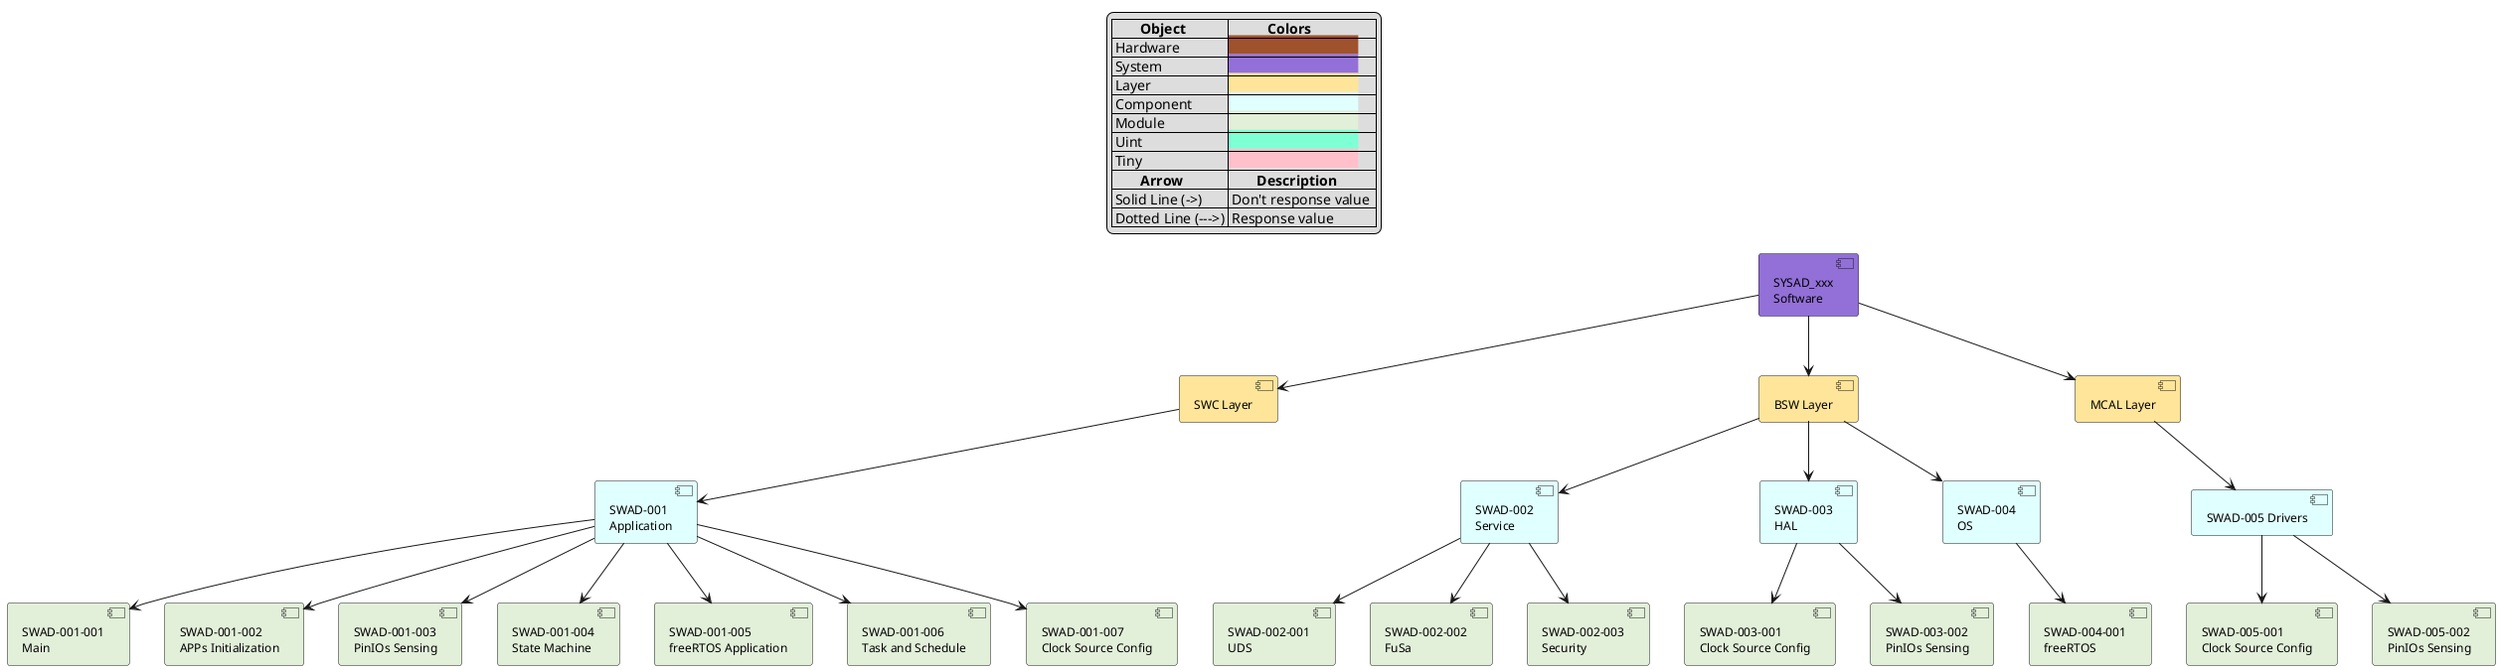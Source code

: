 @startuml
'----- Table Description ----
'Object Colors Setting
skinparam defaultFontName Arial
skinparam defaultFontSize 12
legend top
|=        Object  |=           Colors  |
| Hardware  |<back:sienna>                                    |
| System  |<back:mediumpurple>                                    |
| Layer  |<back:#FEE599>                                    |
| Component |<back:#lightcyan>                                    |
| Module |<back:#E2EFD9>                                    |
| Uint |<back:#aquamarine>                                    |
| Tiny |<back:#pink>                                    |
'Arrow Function
|=        Arrow |=        Description |
| Solid Line (->) | Don't response value  |
| Dotted Line (--->) | Response value |
endlegend

skinparam defaultFontName Arial
skinparam defaultFontSize 12
skinparam node {
    BackgroundColor LightSkyBlue
    BorderColor Black
}

'----- Define Name for System  --------------
[SYSAD_xxx\nSoftware] as SYS_Sw #mediumpurple
'----- Define Name for Layer ----------------
[SWC Layer] as LAYER_Swc #FEE599
[BSW Layer] as LAYER_Bsw #FEE599
[MCAL Layer] as LAYER_Mcal #FEE599
'----- Define Name for Components -----------
[SWAD-001\nApplication] as COMP_App #lightcyan
[SWAD-002\nService] as COMP_Service #lightcyan
[SWAD-003\nHAL] as COMP_Hal #lightcyan
[SWAD-004\nOS] as COMP_Os #lightcyan
[SWAD-005 Drivers] as COMP_Drv #lightcyan
'----- Define Name for Modules --------------
[SWAD-001-001\nMain] as MOD_Main #E2EFD9
[SWAD-001-002\nAPPs Initialization] as MOD_APP_Init #E2EFD9
[SWAD-001-003\nPinIOs Sensing] as MOD_APP_PinIOsSening #E2EFD9
[SWAD-001-004\nState Machine] as MOD_APP_Sm #E2EFD9
[SWAD-001-005\nfreeRTOS Application] as MOD_APP_RtosApp #E2EFD9
[SWAD-001-006\nTask and Schedule] as MOD_APP_TaskSch #E2EFD9
[SWAD-001-007\nClock Source Config] as MOD_APP_ClkConfig #E2EFD9
[SWAD-002-001\nUDS] as MOD_SERVICE_Uds #E2EFD9
[SWAD-002-002\nFuSa] as MOD_SERVICE_FuSa #E2EFD9
[SWAD-002-003\nSecurity] as MOD_SERVICE_Security #E2EFD9
[SWAD-003-001\nClock Source Config] as MOD_HAL_ClkConfig #E2EFD9
[SWAD-003-002\nPinIOs Sensing] as MOD_HAL_PinIOsSensing #E2EFD9
[SWAD-004-001\nfreeRTOS] as MOD_OS_Rtos #E2EFD9
[SWAD-005-001\nClock Source Config] as MOD_DRIVERS_ClkConfig #E2EFD9
[SWAD-005-002\nPinIOs Sensing] as MOD_DRIVERS_PinIOsSensing #E2EFD9

'----- System Joins to Layers --------------
SYS_Sw --> LAYER_Swc
SYS_Sw --> LAYER_Bsw
SYS_Sw --> LAYER_Mcal
'----- Layer Joins to Components --------------
LAYER_Swc --> COMP_App
LAYER_Bsw --> COMP_Service
LAYER_Bsw  --> COMP_Hal
LAYER_Bsw --> COMP_Os
LAYER_Mcal --> COMP_Drv 
'----- Component Joins to Modules -------------
' App Module
COMP_App --> MOD_Main
COMP_App --> MOD_APP_Init
COMP_App --> MOD_APP_PinIOsSening
COMP_App --> MOD_APP_Sm
COMP_App --> MOD_APP_RtosApp
COMP_App --> MOD_APP_TaskSch
COMP_App --> MOD_APP_ClkConfig

' Service Module
COMP_Service --> MOD_SERVICE_Uds
COMP_Service --> MOD_SERVICE_FuSa
COMP_Service --> MOD_SERVICE_Security

' HAL Module
COMP_Hal --> MOD_HAL_ClkConfig
COMP_Hal --> MOD_HAL_PinIOsSensing

' OS Module
COMP_Os --> MOD_OS_Rtos

' Drivers Module
COMP_Drv --> MOD_DRIVERS_ClkConfig
COMP_Drv --> MOD_DRIVERS_PinIOsSensing
'---------------------------------
@enduml
